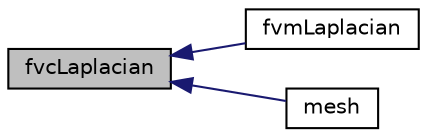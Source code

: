 digraph "fvcLaplacian"
{
  bgcolor="transparent";
  edge [fontname="Helvetica",fontsize="10",labelfontname="Helvetica",labelfontsize="10"];
  node [fontname="Helvetica",fontsize="10",shape=record];
  rankdir="LR";
  Node215 [label="fvcLaplacian",height=0.2,width=0.4,color="black", fillcolor="grey75", style="filled", fontcolor="black"];
  Node215 -> Node216 [dir="back",color="midnightblue",fontsize="10",style="solid",fontname="Helvetica"];
  Node216 [label="fvmLaplacian",height=0.2,width=0.4,color="black",URL="$a23401.html#ade4167518e814a6819b2921b4f336955"];
  Node215 -> Node217 [dir="back",color="midnightblue",fontsize="10",style="solid",fontname="Helvetica"];
  Node217 [label="mesh",height=0.2,width=0.4,color="black",URL="$a23401.html#a470f06cfb9b6ee887cd85d63de275607",tooltip="Return mesh reference. "];
}

